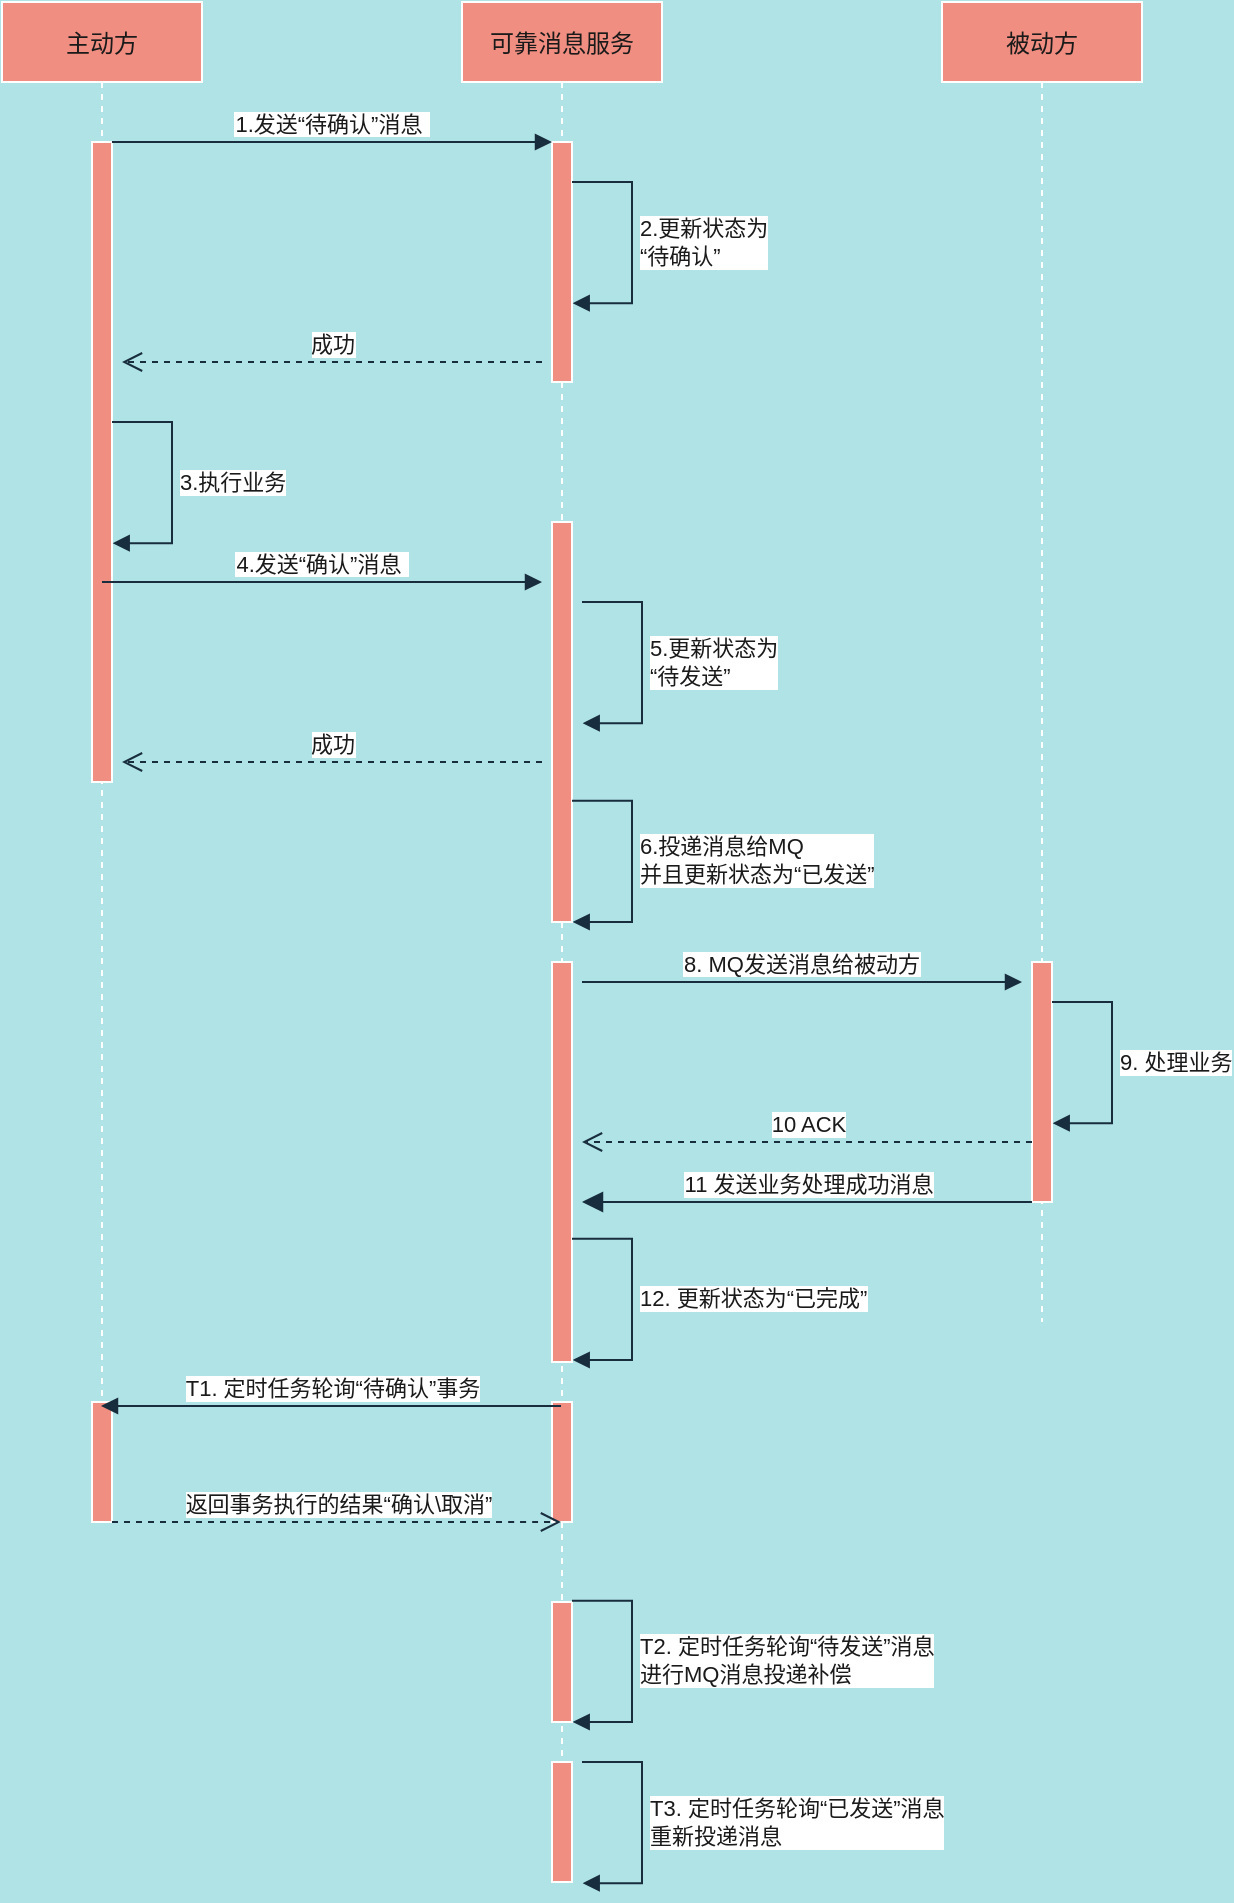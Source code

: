 <mxfile version="15.2.9" type="github">
  <diagram id="kgpKYQtTHZ0yAKxKKP6v" name="Page-1">
    <mxGraphModel dx="1422" dy="762" grid="1" gridSize="10" guides="1" tooltips="1" connect="1" arrows="1" fold="1" page="1" pageScale="1" pageWidth="850" pageHeight="1100" background="#B0E3E6" math="0" shadow="0">
      <root>
        <mxCell id="0" />
        <mxCell id="1" parent="0" />
        <mxCell id="3nuBFxr9cyL0pnOWT2aG-1" value="主动方" style="shape=umlLifeline;perimeter=lifelinePerimeter;container=1;collapsible=0;recursiveResize=0;rounded=0;shadow=0;strokeWidth=1;fillColor=#F08E81;strokeColor=#FFFFFF;fontColor=#1A1A1A;" parent="1" vertex="1">
          <mxGeometry x="120" y="80" width="100" height="730" as="geometry" />
        </mxCell>
        <mxCell id="3nuBFxr9cyL0pnOWT2aG-2" value="" style="points=[];perimeter=orthogonalPerimeter;rounded=0;shadow=0;strokeWidth=1;fillColor=#F08E81;strokeColor=#FFFFFF;fontColor=#1A1A1A;" parent="3nuBFxr9cyL0pnOWT2aG-1" vertex="1">
          <mxGeometry x="45" y="70" width="10" height="320" as="geometry" />
        </mxCell>
        <mxCell id="dbKAwPJHfRHvWD25How0-9" value="3.执行业务" style="edgeStyle=orthogonalEdgeStyle;html=1;align=left;spacingLeft=2;endArrow=block;rounded=0;entryX=1;entryY=0;fontColor=#1A1A1A;strokeColor=#182E3E;" edge="1" parent="3nuBFxr9cyL0pnOWT2aG-1">
          <mxGeometry relative="1" as="geometry">
            <mxPoint x="55" y="210" as="sourcePoint" />
            <Array as="points">
              <mxPoint x="85" y="210" />
            </Array>
            <mxPoint x="55.347" y="270.613" as="targetPoint" />
          </mxGeometry>
        </mxCell>
        <mxCell id="dbKAwPJHfRHvWD25How0-26" value="" style="points=[];perimeter=orthogonalPerimeter;rounded=0;shadow=0;strokeWidth=1;fillColor=#F08E81;strokeColor=#FFFFFF;fontColor=#1A1A1A;" vertex="1" parent="3nuBFxr9cyL0pnOWT2aG-1">
          <mxGeometry x="45" y="700" width="10" height="60" as="geometry" />
        </mxCell>
        <mxCell id="3nuBFxr9cyL0pnOWT2aG-5" value="可靠消息服务" style="shape=umlLifeline;perimeter=lifelinePerimeter;container=1;collapsible=0;recursiveResize=0;rounded=0;shadow=0;strokeWidth=1;fillColor=#F08E81;strokeColor=#FFFFFF;fontColor=#1A1A1A;" parent="1" vertex="1">
          <mxGeometry x="350" y="80" width="100" height="880" as="geometry" />
        </mxCell>
        <mxCell id="3nuBFxr9cyL0pnOWT2aG-6" value="" style="points=[];perimeter=orthogonalPerimeter;rounded=0;shadow=0;strokeWidth=1;fillColor=#F08E81;strokeColor=#FFFFFF;fontColor=#1A1A1A;" parent="3nuBFxr9cyL0pnOWT2aG-5" vertex="1">
          <mxGeometry x="45" y="70" width="10" height="120" as="geometry" />
        </mxCell>
        <mxCell id="dbKAwPJHfRHvWD25How0-5" value="2.更新状态为&lt;br&gt;“待确认”" style="edgeStyle=orthogonalEdgeStyle;html=1;align=left;spacingLeft=2;endArrow=block;rounded=0;entryX=1;entryY=0;fontColor=#1A1A1A;strokeColor=#182E3E;" edge="1" parent="3nuBFxr9cyL0pnOWT2aG-5">
          <mxGeometry relative="1" as="geometry">
            <mxPoint x="55" y="90" as="sourcePoint" />
            <Array as="points">
              <mxPoint x="85" y="90" />
            </Array>
            <mxPoint x="55.347" y="150.613" as="targetPoint" />
          </mxGeometry>
        </mxCell>
        <mxCell id="dbKAwPJHfRHvWD25How0-10" value="" style="points=[];perimeter=orthogonalPerimeter;rounded=0;shadow=0;strokeWidth=1;fillColor=#F08E81;strokeColor=#FFFFFF;fontColor=#1A1A1A;" vertex="1" parent="3nuBFxr9cyL0pnOWT2aG-5">
          <mxGeometry x="45" y="260" width="10" height="200" as="geometry" />
        </mxCell>
        <mxCell id="dbKAwPJHfRHvWD25How0-17" value="8. MQ发送消息给被动方" style="verticalAlign=bottom;endArrow=block;entryX=0;entryY=0;shadow=0;strokeWidth=1;labelBackgroundColor=#FFFFFF;strokeColor=#182E3E;fontColor=#1A1A1A;" edge="1" parent="3nuBFxr9cyL0pnOWT2aG-5">
          <mxGeometry relative="1" as="geometry">
            <mxPoint x="60" y="490" as="sourcePoint" />
            <mxPoint x="280" y="490" as="targetPoint" />
          </mxGeometry>
        </mxCell>
        <mxCell id="dbKAwPJHfRHvWD25How0-23" value="6.投递消息给MQ&lt;br&gt;并且更新状态为“已发送”" style="edgeStyle=orthogonalEdgeStyle;html=1;align=left;spacingLeft=2;endArrow=block;rounded=0;entryX=1;entryY=0;fontColor=#1A1A1A;strokeColor=#182E3E;" edge="1" parent="3nuBFxr9cyL0pnOWT2aG-5">
          <mxGeometry relative="1" as="geometry">
            <mxPoint x="55" y="399.39" as="sourcePoint" />
            <Array as="points">
              <mxPoint x="85" y="399.39" />
            </Array>
            <mxPoint x="55.347" y="460.003" as="targetPoint" />
          </mxGeometry>
        </mxCell>
        <mxCell id="dbKAwPJHfRHvWD25How0-24" value="" style="points=[];perimeter=orthogonalPerimeter;rounded=0;shadow=0;strokeWidth=1;fillColor=#F08E81;strokeColor=#FFFFFF;fontColor=#1A1A1A;" vertex="1" parent="3nuBFxr9cyL0pnOWT2aG-5">
          <mxGeometry x="45" y="480" width="10" height="200" as="geometry" />
        </mxCell>
        <mxCell id="dbKAwPJHfRHvWD25How0-25" value="" style="points=[];perimeter=orthogonalPerimeter;rounded=0;shadow=0;strokeWidth=1;fillColor=#F08E81;strokeColor=#FFFFFF;fontColor=#1A1A1A;" vertex="1" parent="3nuBFxr9cyL0pnOWT2aG-5">
          <mxGeometry x="45" y="700" width="10" height="60" as="geometry" />
        </mxCell>
        <mxCell id="dbKAwPJHfRHvWD25How0-29" value="" style="points=[];perimeter=orthogonalPerimeter;rounded=0;shadow=0;strokeWidth=1;fillColor=#F08E81;strokeColor=#FFFFFF;fontColor=#1A1A1A;" vertex="1" parent="3nuBFxr9cyL0pnOWT2aG-5">
          <mxGeometry x="45" y="800" width="10" height="60" as="geometry" />
        </mxCell>
        <mxCell id="dbKAwPJHfRHvWD25How0-30" value="T2. 定时任务轮询“待发送”消息&lt;br&gt;进行MQ消息投递补偿" style="edgeStyle=orthogonalEdgeStyle;html=1;align=left;spacingLeft=2;endArrow=block;rounded=0;entryX=1;entryY=0;fontColor=#1A1A1A;strokeColor=#182E3E;" edge="1" parent="3nuBFxr9cyL0pnOWT2aG-5">
          <mxGeometry relative="1" as="geometry">
            <mxPoint x="55" y="799.39" as="sourcePoint" />
            <Array as="points">
              <mxPoint x="85" y="799.39" />
            </Array>
            <mxPoint x="55.347" y="860.003" as="targetPoint" />
          </mxGeometry>
        </mxCell>
        <mxCell id="dbKAwPJHfRHvWD25How0-31" value="" style="points=[];perimeter=orthogonalPerimeter;rounded=0;shadow=0;strokeWidth=1;fillColor=#F08E81;strokeColor=#FFFFFF;fontColor=#1A1A1A;" vertex="1" parent="3nuBFxr9cyL0pnOWT2aG-5">
          <mxGeometry x="45" y="880" width="10" height="60" as="geometry" />
        </mxCell>
        <mxCell id="dbKAwPJHfRHvWD25How0-32" value="T3. 定时任务轮询“已发送”消息&lt;br&gt;重新投递消息" style="edgeStyle=orthogonalEdgeStyle;html=1;align=left;spacingLeft=2;endArrow=block;rounded=0;entryX=1;entryY=0;fontColor=#1A1A1A;strokeColor=#182E3E;" edge="1" parent="3nuBFxr9cyL0pnOWT2aG-5">
          <mxGeometry relative="1" as="geometry">
            <mxPoint x="60" y="880.0" as="sourcePoint" />
            <Array as="points">
              <mxPoint x="90" y="880" />
            </Array>
            <mxPoint x="60.347" y="940.613" as="targetPoint" />
          </mxGeometry>
        </mxCell>
        <mxCell id="dbKAwPJHfRHvWD25How0-35" value="12. 更新状态为“已完成”" style="edgeStyle=orthogonalEdgeStyle;html=1;align=left;spacingLeft=2;endArrow=block;rounded=0;entryX=1;entryY=0;fontColor=#1A1A1A;strokeColor=#182E3E;" edge="1" parent="3nuBFxr9cyL0pnOWT2aG-5">
          <mxGeometry relative="1" as="geometry">
            <mxPoint x="55" y="618.39" as="sourcePoint" />
            <Array as="points">
              <mxPoint x="85" y="618.39" />
            </Array>
            <mxPoint x="55.347" y="679.003" as="targetPoint" />
          </mxGeometry>
        </mxCell>
        <mxCell id="3nuBFxr9cyL0pnOWT2aG-8" value="1.发送“待确认”消息 " style="verticalAlign=bottom;endArrow=block;entryX=0;entryY=0;shadow=0;strokeWidth=1;labelBackgroundColor=#FFFFFF;strokeColor=#182E3E;fontColor=#1A1A1A;" parent="1" source="3nuBFxr9cyL0pnOWT2aG-2" target="3nuBFxr9cyL0pnOWT2aG-6" edge="1">
          <mxGeometry relative="1" as="geometry">
            <mxPoint x="275" y="160" as="sourcePoint" />
          </mxGeometry>
        </mxCell>
        <mxCell id="dbKAwPJHfRHvWD25How0-1" value="被动方" style="shape=umlLifeline;perimeter=lifelinePerimeter;container=1;collapsible=0;recursiveResize=0;rounded=0;shadow=0;strokeWidth=1;fillColor=#F08E81;strokeColor=#FFFFFF;fontColor=#1A1A1A;" vertex="1" parent="1">
          <mxGeometry x="590" y="80" width="100" height="660" as="geometry" />
        </mxCell>
        <mxCell id="dbKAwPJHfRHvWD25How0-2" value="" style="points=[];perimeter=orthogonalPerimeter;rounded=0;shadow=0;strokeWidth=1;fillColor=#F08E81;strokeColor=#FFFFFF;fontColor=#1A1A1A;" vertex="1" parent="dbKAwPJHfRHvWD25How0-1">
          <mxGeometry x="45" y="480" width="10" height="120" as="geometry" />
        </mxCell>
        <mxCell id="dbKAwPJHfRHvWD25How0-21" value="9. 处理业务" style="edgeStyle=orthogonalEdgeStyle;html=1;align=left;spacingLeft=2;endArrow=block;rounded=0;entryX=1;entryY=0;fontColor=#1A1A1A;strokeColor=#182E3E;" edge="1" parent="dbKAwPJHfRHvWD25How0-1">
          <mxGeometry relative="1" as="geometry">
            <mxPoint x="55" y="500" as="sourcePoint" />
            <Array as="points">
              <mxPoint x="85" y="500" />
            </Array>
            <mxPoint x="55.347" y="560.613" as="targetPoint" />
          </mxGeometry>
        </mxCell>
        <mxCell id="dbKAwPJHfRHvWD25How0-8" value="成功" style="html=1;verticalAlign=bottom;endArrow=open;dashed=1;endSize=8;fontColor=#1A1A1A;strokeColor=#182E3E;" edge="1" parent="1">
          <mxGeometry relative="1" as="geometry">
            <mxPoint x="390" y="260" as="sourcePoint" />
            <mxPoint x="180" y="260" as="targetPoint" />
          </mxGeometry>
        </mxCell>
        <mxCell id="dbKAwPJHfRHvWD25How0-11" value="4.发送“确认”消息 " style="verticalAlign=bottom;endArrow=block;entryX=0;entryY=0;shadow=0;strokeWidth=1;labelBackgroundColor=#FFFFFF;strokeColor=#182E3E;fontColor=#1A1A1A;" edge="1" parent="1">
          <mxGeometry relative="1" as="geometry">
            <mxPoint x="170" y="370.0" as="sourcePoint" />
            <mxPoint x="390" y="370.0" as="targetPoint" />
          </mxGeometry>
        </mxCell>
        <mxCell id="dbKAwPJHfRHvWD25How0-12" value="5.更新状态为&lt;br&gt;“待发送”" style="edgeStyle=orthogonalEdgeStyle;html=1;align=left;spacingLeft=2;endArrow=block;rounded=0;entryX=1;entryY=0;fontColor=#1A1A1A;strokeColor=#182E3E;" edge="1" parent="1">
          <mxGeometry relative="1" as="geometry">
            <mxPoint x="410" y="380" as="sourcePoint" />
            <Array as="points">
              <mxPoint x="440" y="380" />
            </Array>
            <mxPoint x="410.347" y="440.613" as="targetPoint" />
          </mxGeometry>
        </mxCell>
        <mxCell id="dbKAwPJHfRHvWD25How0-13" value="成功" style="html=1;verticalAlign=bottom;endArrow=open;dashed=1;endSize=8;fontColor=#1A1A1A;strokeColor=#182E3E;" edge="1" parent="1">
          <mxGeometry relative="1" as="geometry">
            <mxPoint x="390" y="460" as="sourcePoint" />
            <mxPoint x="180" y="460" as="targetPoint" />
          </mxGeometry>
        </mxCell>
        <mxCell id="dbKAwPJHfRHvWD25How0-22" value="10 ACK" style="html=1;verticalAlign=bottom;endArrow=open;dashed=1;endSize=8;labelBackgroundColor=#FFFFFF;fontColor=#1A1A1A;strokeColor=#182E3E;" edge="1" parent="1">
          <mxGeometry relative="1" as="geometry">
            <mxPoint x="635" y="650" as="sourcePoint" />
            <mxPoint x="410" y="650" as="targetPoint" />
          </mxGeometry>
        </mxCell>
        <mxCell id="dbKAwPJHfRHvWD25How0-27" value="T1. 定时任务轮询“待确认”事务" style="html=1;verticalAlign=bottom;endArrow=block;labelBackgroundColor=#FFFFFF;fontColor=#1A1A1A;strokeColor=#182E3E;" edge="1" parent="1">
          <mxGeometry width="80" relative="1" as="geometry">
            <mxPoint x="399.5" y="782" as="sourcePoint" />
            <mxPoint x="169.5" y="782" as="targetPoint" />
            <Array as="points">
              <mxPoint x="280" y="782" />
              <mxPoint x="200" y="782" />
            </Array>
          </mxGeometry>
        </mxCell>
        <mxCell id="dbKAwPJHfRHvWD25How0-28" value="返回事务执行的结果“确认\取消”" style="html=1;verticalAlign=bottom;endArrow=open;dashed=1;endSize=8;labelBackgroundColor=#FFFFFF;fontColor=#1A1A1A;strokeColor=#182E3E;" edge="1" parent="1" source="dbKAwPJHfRHvWD25How0-26">
          <mxGeometry relative="1" as="geometry">
            <mxPoint x="135" y="755" as="sourcePoint" />
            <mxPoint x="399.5" y="840" as="targetPoint" />
            <Array as="points">
              <mxPoint x="380" y="840" />
            </Array>
          </mxGeometry>
        </mxCell>
        <mxCell id="dbKAwPJHfRHvWD25How0-33" value="11 发送业务处理成功消息" style="html=1;verticalAlign=bottom;endArrow=block;endSize=8;labelBackgroundColor=#FFFFFF;fontColor=#1A1A1A;strokeColor=#182E3E;endFill=1;" edge="1" parent="1">
          <mxGeometry relative="1" as="geometry">
            <mxPoint x="635" y="680" as="sourcePoint" />
            <mxPoint x="410" y="680" as="targetPoint" />
          </mxGeometry>
        </mxCell>
      </root>
    </mxGraphModel>
  </diagram>
</mxfile>
